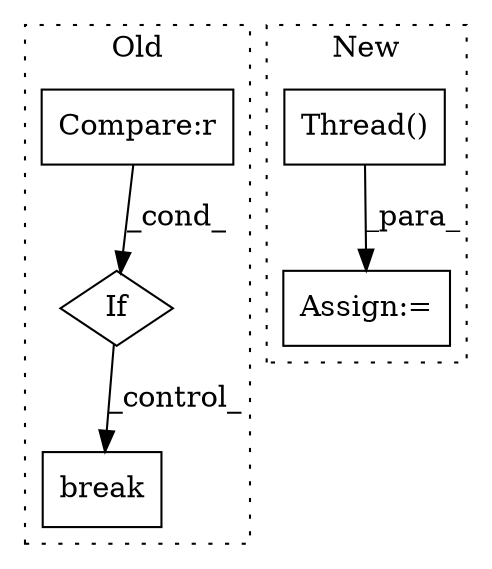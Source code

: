 digraph G {
subgraph cluster0 {
1 [label="If" a="96" s="7667" l="3" shape="diamond"];
3 [label="Compare:r" a="40" s="7670" l="11" shape="box"];
5 [label="break" a="94" s="7699" l="5" shape="box"];
label = "Old";
style="dotted";
}
subgraph cluster1 {
2 [label="Thread()" a="75" s="7726" l="39" shape="box"];
4 [label="Assign:=" a="68" s="7723" l="3" shape="box"];
label = "New";
style="dotted";
}
1 -> 5 [label="_control_"];
2 -> 4 [label="_para_"];
3 -> 1 [label="_cond_"];
}